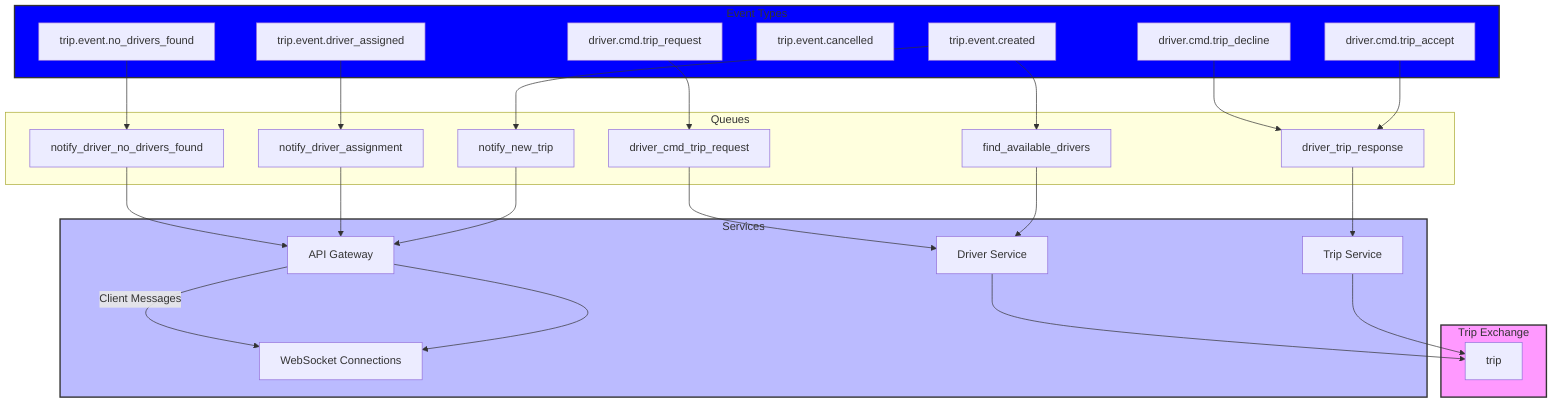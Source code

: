 graph TD
    subgraph Exchange[Trip Exchange]
        TE[trip]
    end

    subgraph Queues
        Q1[find_available_drivers]
        Q2[notify_new_trip]
        Q3[notify_driver_assignment]
        Q4[notify_driver_no_drivers_found]
        Q5[driver_cmd_trip_request]
        Q6[driver_trip_response]
    end

    subgraph Events[Event Types]
        E1[trip.event.created]
        E2[trip.event.driver_assigned]
        E3[trip.event.no_drivers_found]
        E4[trip.event.cancelled]
        E5[driver.cmd.trip_request]
        E6[driver.cmd.trip_accept]
        E7[driver.cmd.trip_decline]
    end

    subgraph Services
        TS[Trip Service]
        DS[Driver Service]
        AG[API Gateway]
        WS[WebSocket Connections]
    end

    %% Event Flow
    E1 --> Q1
    E1 --> Q2
    E2 --> Q3
    E3 --> Q4
    E5 --> Q5
    E6 --> Q6
    E7 --> Q6

    %% Service Interactions
    TS --> TE
    DS --> TE
    AG --> WS

    %% Queue to Service Flow
    Q1 --> DS
    Q2 --> AG
    Q3 --> AG
    Q4 --> AG
    Q5 --> DS
    Q6 --> TS

    %% WebSocket Connections
    AG --> |Client Messages| WS

    style Exchange fill:#f9f,stroke:#333,stroke-width:2px
    style Services fill:#bbf,stroke:#333,stroke-width:2px
    style Events fill:#00f,stroke:#333,stroke-width:2px